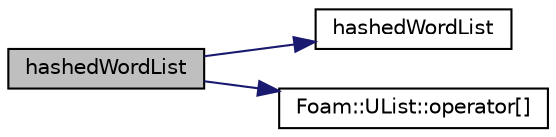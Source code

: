 digraph "hashedWordList"
{
  bgcolor="transparent";
  edge [fontname="Helvetica",fontsize="10",labelfontname="Helvetica",labelfontsize="10"];
  node [fontname="Helvetica",fontsize="10",shape=record];
  rankdir="LR";
  Node10 [label="hashedWordList",height=0.2,width=0.4,color="black", fillcolor="grey75", style="filled", fontcolor="black"];
  Node10 -> Node11 [color="midnightblue",fontsize="10",style="solid",fontname="Helvetica"];
  Node11 [label="hashedWordList",height=0.2,width=0.4,color="black",URL="$a29549.html#ac1c9b23df9b7599525decb69b14e9363",tooltip="Construct null. "];
  Node10 -> Node12 [color="midnightblue",fontsize="10",style="solid",fontname="Helvetica"];
  Node12 [label="Foam::UList::operator[]",height=0.2,width=0.4,color="black",URL="$a26837.html#a851e28f7788bbc82f5a4aa9f0efdefe4",tooltip="Return element of UList. "];
}
